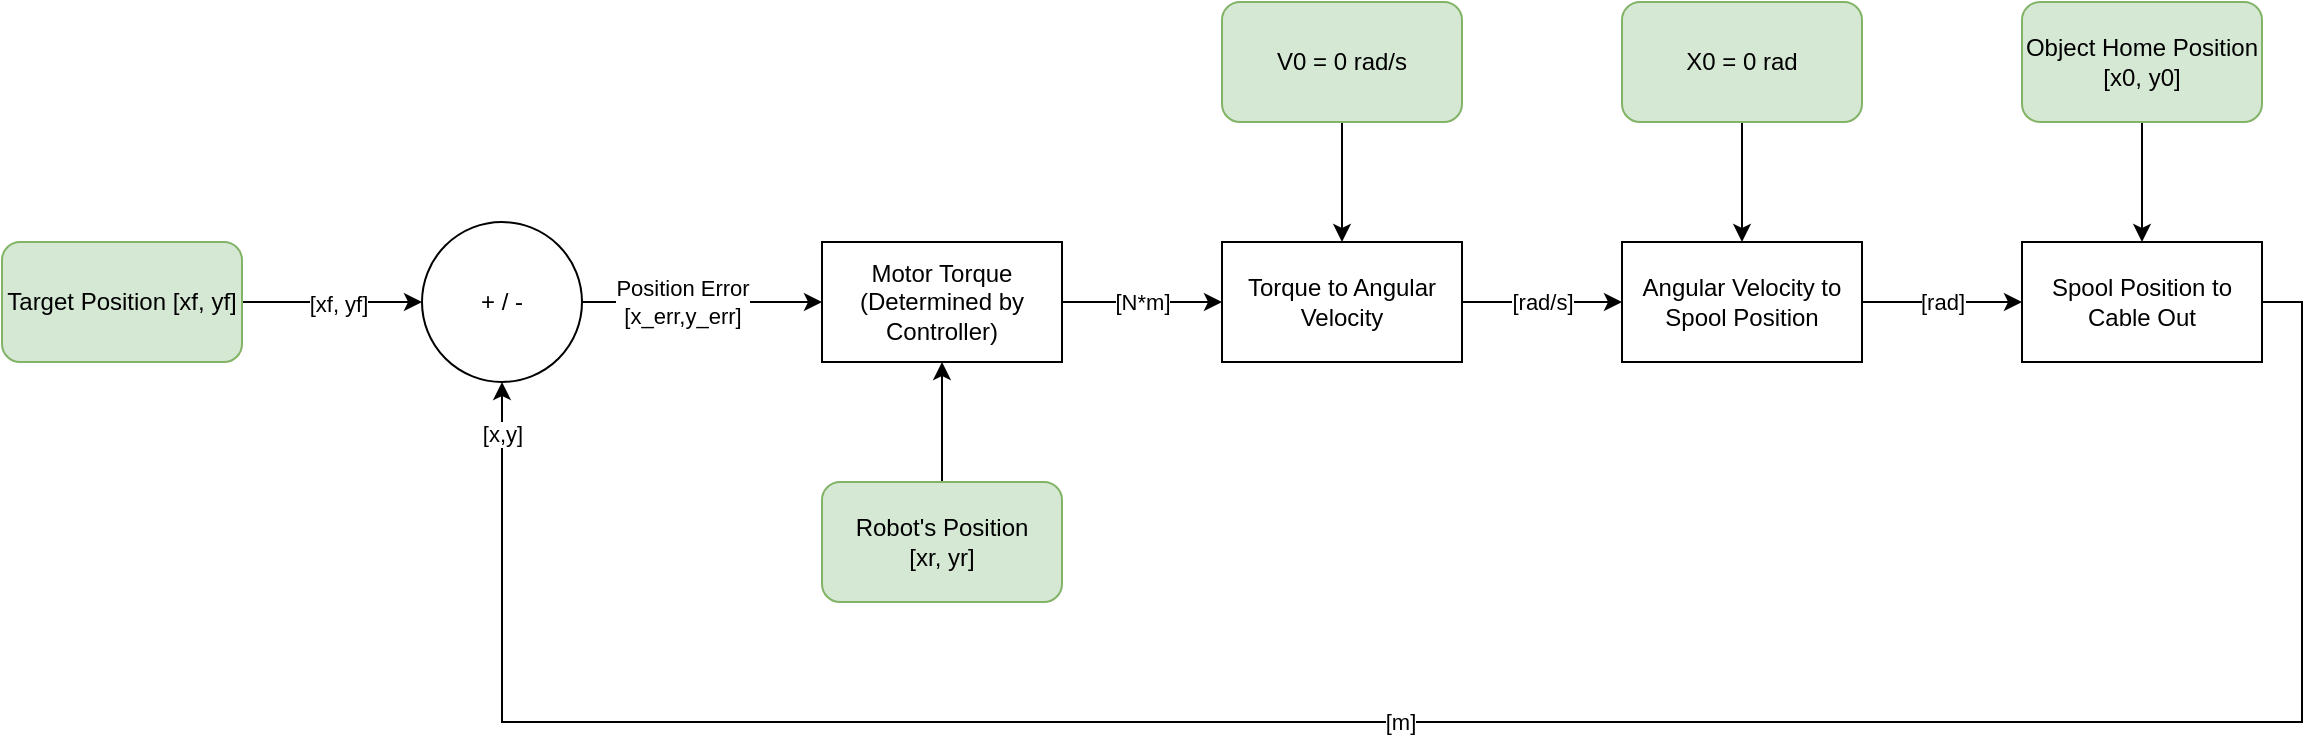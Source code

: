 <mxfile version="24.5.2" type="device">
  <diagram name="Page-1" id="BygSy47Y9eUIjau8v-zo">
    <mxGraphModel dx="1434" dy="746" grid="1" gridSize="10" guides="1" tooltips="1" connect="1" arrows="1" fold="1" page="1" pageScale="1" pageWidth="850" pageHeight="1100" math="0" shadow="0">
      <root>
        <mxCell id="0" />
        <mxCell id="1" parent="0" />
        <mxCell id="vFOskMODguD0oBmhoit3-3" value="[N*m]" style="edgeStyle=orthogonalEdgeStyle;rounded=0;orthogonalLoop=1;jettySize=auto;html=1;" edge="1" parent="1" source="vFOskMODguD0oBmhoit3-1" target="vFOskMODguD0oBmhoit3-2">
          <mxGeometry relative="1" as="geometry" />
        </mxCell>
        <mxCell id="vFOskMODguD0oBmhoit3-1" value="Motor Torque&lt;div&gt;(Determined by Controller)&lt;/div&gt;" style="rounded=0;whiteSpace=wrap;html=1;" vertex="1" parent="1">
          <mxGeometry x="530" y="290" width="120" height="60" as="geometry" />
        </mxCell>
        <mxCell id="vFOskMODguD0oBmhoit3-5" value="[rad/s]" style="edgeStyle=orthogonalEdgeStyle;rounded=0;orthogonalLoop=1;jettySize=auto;html=1;" edge="1" parent="1" source="vFOskMODguD0oBmhoit3-2" target="vFOskMODguD0oBmhoit3-4">
          <mxGeometry relative="1" as="geometry" />
        </mxCell>
        <mxCell id="vFOskMODguD0oBmhoit3-2" value="Torque to Angular Velocity" style="whiteSpace=wrap;html=1;rounded=0;" vertex="1" parent="1">
          <mxGeometry x="730" y="290" width="120" height="60" as="geometry" />
        </mxCell>
        <mxCell id="vFOskMODguD0oBmhoit3-7" value="[rad]" style="edgeStyle=orthogonalEdgeStyle;rounded=0;orthogonalLoop=1;jettySize=auto;html=1;" edge="1" parent="1" source="vFOskMODguD0oBmhoit3-4" target="vFOskMODguD0oBmhoit3-6">
          <mxGeometry relative="1" as="geometry" />
        </mxCell>
        <mxCell id="vFOskMODguD0oBmhoit3-4" value="Angular Velocity to Spool Position" style="whiteSpace=wrap;html=1;rounded=0;" vertex="1" parent="1">
          <mxGeometry x="930" y="290" width="120" height="60" as="geometry" />
        </mxCell>
        <mxCell id="vFOskMODguD0oBmhoit3-15" value="" style="edgeStyle=orthogonalEdgeStyle;rounded=0;orthogonalLoop=1;jettySize=auto;html=1;entryX=0.5;entryY=1;entryDx=0;entryDy=0;exitX=1;exitY=0.5;exitDx=0;exitDy=0;" edge="1" parent="1" source="vFOskMODguD0oBmhoit3-6" target="vFOskMODguD0oBmhoit3-26">
          <mxGeometry relative="1" as="geometry">
            <mxPoint x="1165" y="550" as="sourcePoint" />
            <mxPoint x="460" y="590" as="targetPoint" />
            <Array as="points">
              <mxPoint x="1270" y="320" />
              <mxPoint x="1270" y="530" />
              <mxPoint x="370" y="530" />
            </Array>
          </mxGeometry>
        </mxCell>
        <mxCell id="vFOskMODguD0oBmhoit3-16" value="[m]" style="edgeLabel;html=1;align=center;verticalAlign=middle;resizable=0;points=[];" vertex="1" connectable="0" parent="vFOskMODguD0oBmhoit3-15">
          <mxGeometry x="0.144" y="-2" relative="1" as="geometry">
            <mxPoint x="62" y="2" as="offset" />
          </mxGeometry>
        </mxCell>
        <mxCell id="vFOskMODguD0oBmhoit3-33" value="[x,y]" style="edgeLabel;html=1;align=center;verticalAlign=middle;resizable=0;points=[];" vertex="1" connectable="0" parent="vFOskMODguD0oBmhoit3-15">
          <mxGeometry x="0.96" relative="1" as="geometry">
            <mxPoint as="offset" />
          </mxGeometry>
        </mxCell>
        <mxCell id="vFOskMODguD0oBmhoit3-6" value="Spool Position to Cable Out" style="whiteSpace=wrap;html=1;rounded=0;" vertex="1" parent="1">
          <mxGeometry x="1130" y="290" width="120" height="60" as="geometry" />
        </mxCell>
        <mxCell id="vFOskMODguD0oBmhoit3-9" value="" style="edgeStyle=orthogonalEdgeStyle;rounded=0;orthogonalLoop=1;jettySize=auto;html=1;" edge="1" parent="1" source="vFOskMODguD0oBmhoit3-8" target="vFOskMODguD0oBmhoit3-2">
          <mxGeometry relative="1" as="geometry" />
        </mxCell>
        <mxCell id="vFOskMODguD0oBmhoit3-8" value="V0 = 0 rad/s" style="rounded=1;whiteSpace=wrap;html=1;fontStyle=0;fillColor=#d5e8d4;strokeColor=#82b366;" vertex="1" parent="1">
          <mxGeometry x="730" y="170" width="120" height="60" as="geometry" />
        </mxCell>
        <mxCell id="vFOskMODguD0oBmhoit3-19" value="" style="edgeStyle=orthogonalEdgeStyle;rounded=0;orthogonalLoop=1;jettySize=auto;html=1;" edge="1" parent="1" source="vFOskMODguD0oBmhoit3-18" target="vFOskMODguD0oBmhoit3-1">
          <mxGeometry relative="1" as="geometry" />
        </mxCell>
        <mxCell id="vFOskMODguD0oBmhoit3-18" value="Robot&#39;s Position&lt;div&gt;[xr, yr]&lt;/div&gt;" style="rounded=1;whiteSpace=wrap;html=1;fontStyle=0;fillColor=#d5e8d4;strokeColor=#82b366;" vertex="1" parent="1">
          <mxGeometry x="530" y="410" width="120" height="60" as="geometry" />
        </mxCell>
        <mxCell id="vFOskMODguD0oBmhoit3-22" value="" style="edgeStyle=orthogonalEdgeStyle;rounded=0;orthogonalLoop=1;jettySize=auto;html=1;" edge="1" parent="1" source="vFOskMODguD0oBmhoit3-21" target="vFOskMODguD0oBmhoit3-4">
          <mxGeometry relative="1" as="geometry" />
        </mxCell>
        <mxCell id="vFOskMODguD0oBmhoit3-21" value="X0 = 0 rad" style="rounded=1;whiteSpace=wrap;html=1;fontStyle=0;fillColor=#d5e8d4;strokeColor=#82b366;" vertex="1" parent="1">
          <mxGeometry x="930" y="170" width="120" height="60" as="geometry" />
        </mxCell>
        <mxCell id="vFOskMODguD0oBmhoit3-24" value="" style="edgeStyle=orthogonalEdgeStyle;rounded=0;orthogonalLoop=1;jettySize=auto;html=1;" edge="1" parent="1" source="vFOskMODguD0oBmhoit3-23" target="vFOskMODguD0oBmhoit3-6">
          <mxGeometry relative="1" as="geometry" />
        </mxCell>
        <mxCell id="vFOskMODguD0oBmhoit3-23" value="Object Home Position&lt;div&gt;[x0, y0]&lt;/div&gt;" style="rounded=1;whiteSpace=wrap;html=1;fillColor=#d5e8d4;strokeColor=#82b366;" vertex="1" parent="1">
          <mxGeometry x="1130" y="170" width="120" height="60" as="geometry" />
        </mxCell>
        <mxCell id="vFOskMODguD0oBmhoit3-27" value="" style="edgeStyle=orthogonalEdgeStyle;rounded=0;orthogonalLoop=1;jettySize=auto;html=1;" edge="1" parent="1" source="vFOskMODguD0oBmhoit3-25" target="vFOskMODguD0oBmhoit3-26">
          <mxGeometry relative="1" as="geometry" />
        </mxCell>
        <mxCell id="vFOskMODguD0oBmhoit3-32" value="[xf, yf]" style="edgeLabel;html=1;align=center;verticalAlign=middle;resizable=0;points=[];" vertex="1" connectable="0" parent="vFOskMODguD0oBmhoit3-27">
          <mxGeometry x="0.067" y="-1" relative="1" as="geometry">
            <mxPoint as="offset" />
          </mxGeometry>
        </mxCell>
        <mxCell id="vFOskMODguD0oBmhoit3-25" value="Target Position [xf, yf]" style="rounded=1;whiteSpace=wrap;html=1;fontStyle=0;fillColor=#d5e8d4;strokeColor=#82b366;" vertex="1" parent="1">
          <mxGeometry x="120" y="290" width="120" height="60" as="geometry" />
        </mxCell>
        <mxCell id="vFOskMODguD0oBmhoit3-28" value="" style="edgeStyle=orthogonalEdgeStyle;rounded=0;orthogonalLoop=1;jettySize=auto;html=1;" edge="1" parent="1" source="vFOskMODguD0oBmhoit3-26" target="vFOskMODguD0oBmhoit3-1">
          <mxGeometry relative="1" as="geometry" />
        </mxCell>
        <mxCell id="vFOskMODguD0oBmhoit3-29" value="Position Error&lt;div&gt;[x_err,y_err]&lt;/div&gt;" style="edgeLabel;html=1;align=center;verticalAlign=middle;resizable=0;points=[];" vertex="1" connectable="0" parent="vFOskMODguD0oBmhoit3-28">
          <mxGeometry x="0.046" y="1" relative="1" as="geometry">
            <mxPoint x="-13" y="1" as="offset" />
          </mxGeometry>
        </mxCell>
        <mxCell id="vFOskMODguD0oBmhoit3-26" value="+ / -" style="ellipse;whiteSpace=wrap;html=1;aspect=fixed;" vertex="1" parent="1">
          <mxGeometry x="330" y="280" width="80" height="80" as="geometry" />
        </mxCell>
      </root>
    </mxGraphModel>
  </diagram>
</mxfile>
